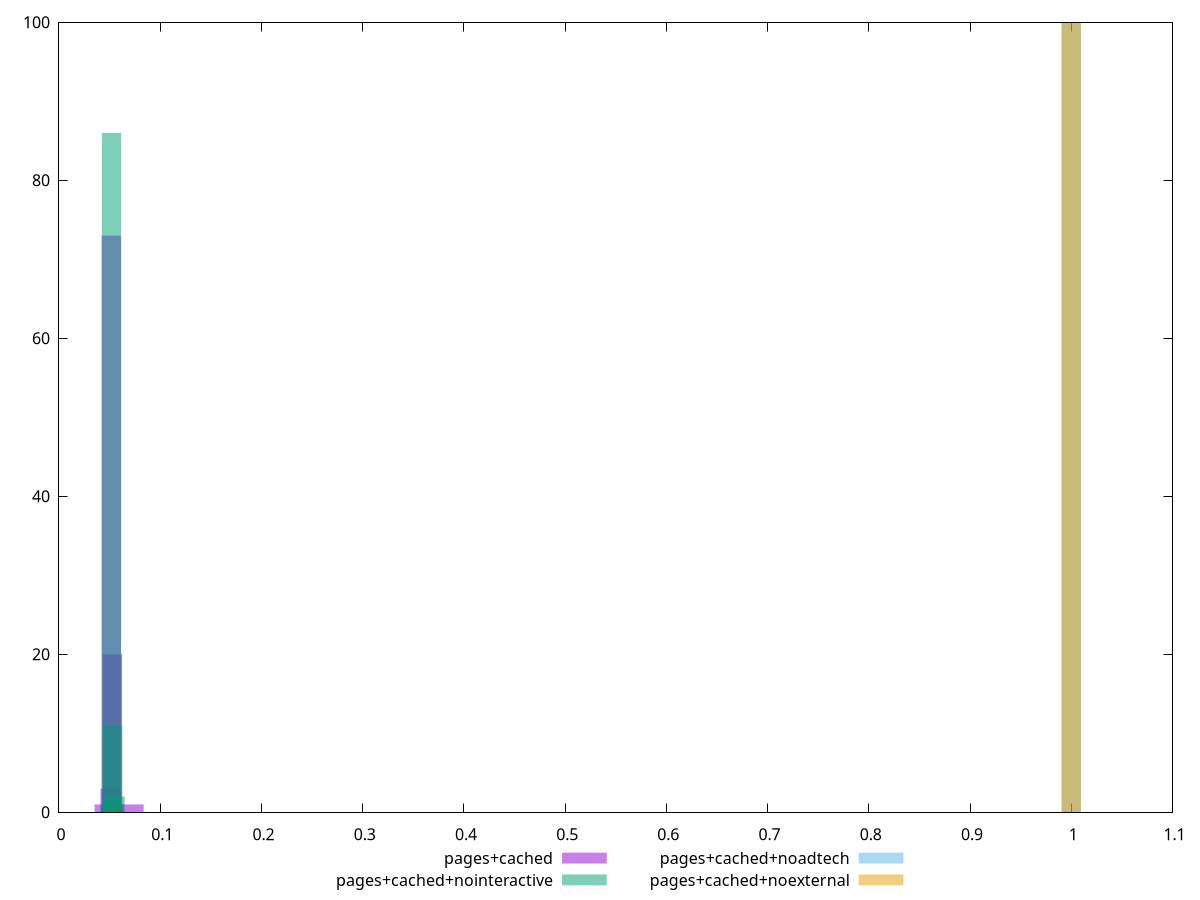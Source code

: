 $_pagesCached <<EOF
0.07402930841551728 1
0.05277336837541826 20
0.044710770429173805 1
0.05167392320093038 73
0.0505744780264425 3
0.054239295274735436 1
0.055338740449223316 1
EOF
$_pagesCachedNointeractive <<EOF
0.051886552772366513 86
0.05292949855673569 11
0.05527612657156634 2
0.050582870541905044 1
EOF
$_pagesCachedNoadtech <<EOF
1 100
EOF
$_pagesCachedNoexternal <<EOF
1 100
EOF
set key outside below
set terminal pngcairo
set output "report_00004_2020-11-02T20-21-41.718Z/unused-javascript/unused-javascript_pages+cached_pages+cached+nointeractive_pages+cached+noadtech_pages+cached+noexternal+hist.png"
set boxwidth 0.019105784591416524
set style fill transparent solid 0.5 noborder
set yrange [0:100]
plot $_pagesCached title "pages+cached" with boxes ,$_pagesCachedNointeractive title "pages+cached+nointeractive" with boxes ,$_pagesCachedNoadtech title "pages+cached+noadtech" with boxes ,$_pagesCachedNoexternal title "pages+cached+noexternal" with boxes ,